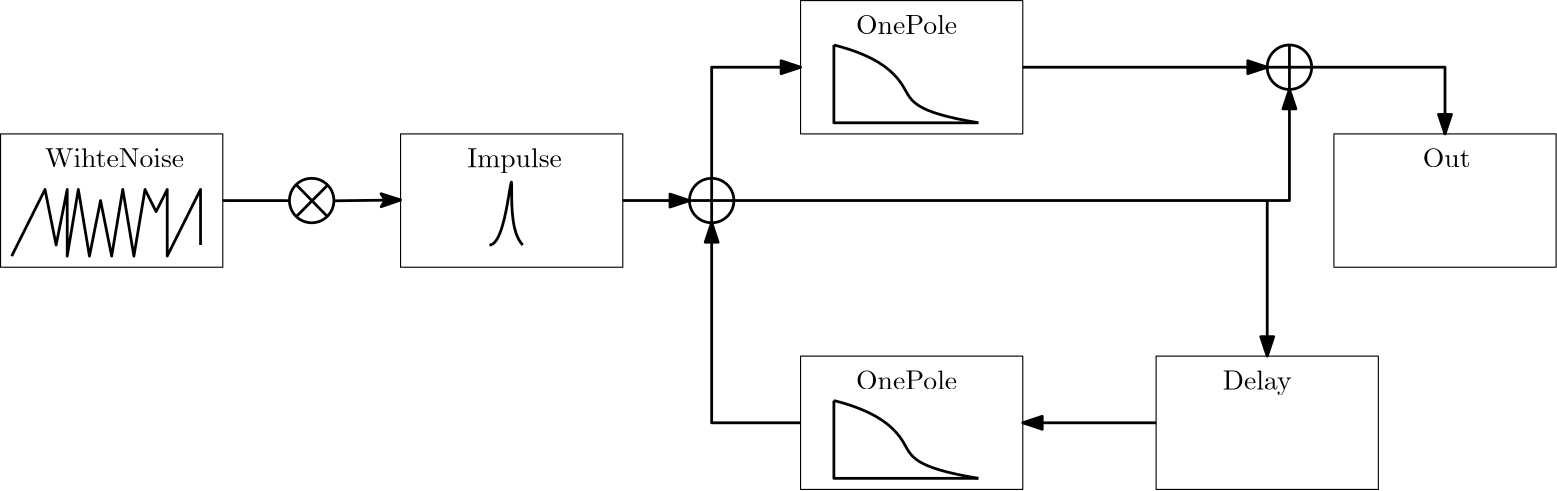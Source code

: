 <?xml version="1.0"?>
<!DOCTYPE ipe SYSTEM "ipe.dtd">
<ipe version="70218" creator="Ipe 7.2.24">
<info created="D:20220311030130" modified="D:20220622170648"/>
<ipestyle name="basic">
<symbol name="arrow/arc(spx)">
<path stroke="sym-stroke" fill="sym-stroke" pen="sym-pen">
0 0 m
-1 0.333 l
-1 -0.333 l
h
</path>
</symbol>
<symbol name="arrow/farc(spx)">
<path stroke="sym-stroke" fill="white" pen="sym-pen">
0 0 m
-1 0.333 l
-1 -0.333 l
h
</path>
</symbol>
<symbol name="arrow/ptarc(spx)">
<path stroke="sym-stroke" fill="sym-stroke" pen="sym-pen">
0 0 m
-1 0.333 l
-0.8 0 l
-1 -0.333 l
h
</path>
</symbol>
<symbol name="arrow/fptarc(spx)">
<path stroke="sym-stroke" fill="white" pen="sym-pen">
0 0 m
-1 0.333 l
-0.8 0 l
-1 -0.333 l
h
</path>
</symbol>
<symbol name="mark/circle(sx)" transformations="translations">
<path fill="sym-stroke">
0.6 0 0 0.6 0 0 e
0.4 0 0 0.4 0 0 e
</path>
</symbol>
<symbol name="mark/disk(sx)" transformations="translations">
<path fill="sym-stroke">
0.6 0 0 0.6 0 0 e
</path>
</symbol>
<symbol name="mark/fdisk(sfx)" transformations="translations">
<group>
<path fill="sym-fill">
0.5 0 0 0.5 0 0 e
</path>
<path fill="sym-stroke" fillrule="eofill">
0.6 0 0 0.6 0 0 e
0.4 0 0 0.4 0 0 e
</path>
</group>
</symbol>
<symbol name="mark/box(sx)" transformations="translations">
<path fill="sym-stroke" fillrule="eofill">
-0.6 -0.6 m
0.6 -0.6 l
0.6 0.6 l
-0.6 0.6 l
h
-0.4 -0.4 m
0.4 -0.4 l
0.4 0.4 l
-0.4 0.4 l
h
</path>
</symbol>
<symbol name="mark/square(sx)" transformations="translations">
<path fill="sym-stroke">
-0.6 -0.6 m
0.6 -0.6 l
0.6 0.6 l
-0.6 0.6 l
h
</path>
</symbol>
<symbol name="mark/fsquare(sfx)" transformations="translations">
<group>
<path fill="sym-fill">
-0.5 -0.5 m
0.5 -0.5 l
0.5 0.5 l
-0.5 0.5 l
h
</path>
<path fill="sym-stroke" fillrule="eofill">
-0.6 -0.6 m
0.6 -0.6 l
0.6 0.6 l
-0.6 0.6 l
h
-0.4 -0.4 m
0.4 -0.4 l
0.4 0.4 l
-0.4 0.4 l
h
</path>
</group>
</symbol>
<symbol name="mark/cross(sx)" transformations="translations">
<group>
<path fill="sym-stroke">
-0.43 -0.57 m
0.57 0.43 l
0.43 0.57 l
-0.57 -0.43 l
h
</path>
<path fill="sym-stroke">
-0.43 0.57 m
0.57 -0.43 l
0.43 -0.57 l
-0.57 0.43 l
h
</path>
</group>
</symbol>
<symbol name="arrow/fnormal(spx)">
<path stroke="sym-stroke" fill="white" pen="sym-pen">
0 0 m
-1 0.333 l
-1 -0.333 l
h
</path>
</symbol>
<symbol name="arrow/pointed(spx)">
<path stroke="sym-stroke" fill="sym-stroke" pen="sym-pen">
0 0 m
-1 0.333 l
-0.8 0 l
-1 -0.333 l
h
</path>
</symbol>
<symbol name="arrow/fpointed(spx)">
<path stroke="sym-stroke" fill="white" pen="sym-pen">
0 0 m
-1 0.333 l
-0.8 0 l
-1 -0.333 l
h
</path>
</symbol>
<symbol name="arrow/linear(spx)">
<path stroke="sym-stroke" pen="sym-pen">
-1 0.333 m
0 0 l
-1 -0.333 l
</path>
</symbol>
<symbol name="arrow/fdouble(spx)">
<path stroke="sym-stroke" fill="white" pen="sym-pen">
0 0 m
-1 0.333 l
-1 -0.333 l
h
-1 0 m
-2 0.333 l
-2 -0.333 l
h
</path>
</symbol>
<symbol name="arrow/double(spx)">
<path stroke="sym-stroke" fill="sym-stroke" pen="sym-pen">
0 0 m
-1 0.333 l
-1 -0.333 l
h
-1 0 m
-2 0.333 l
-2 -0.333 l
h
</path>
</symbol>
<symbol name="arrow/mid-normal(spx)">
<path stroke="sym-stroke" fill="sym-stroke" pen="sym-pen">
0.5 0 m
-0.5 0.333 l
-0.5 -0.333 l
h
</path>
</symbol>
<symbol name="arrow/mid-fnormal(spx)">
<path stroke="sym-stroke" fill="white" pen="sym-pen">
0.5 0 m
-0.5 0.333 l
-0.5 -0.333 l
h
</path>
</symbol>
<symbol name="arrow/mid-pointed(spx)">
<path stroke="sym-stroke" fill="sym-stroke" pen="sym-pen">
0.5 0 m
-0.5 0.333 l
-0.3 0 l
-0.5 -0.333 l
h
</path>
</symbol>
<symbol name="arrow/mid-fpointed(spx)">
<path stroke="sym-stroke" fill="white" pen="sym-pen">
0.5 0 m
-0.5 0.333 l
-0.3 0 l
-0.5 -0.333 l
h
</path>
</symbol>
<symbol name="arrow/mid-double(spx)">
<path stroke="sym-stroke" fill="sym-stroke" pen="sym-pen">
1 0 m
0 0.333 l
0 -0.333 l
h
0 0 m
-1 0.333 l
-1 -0.333 l
h
</path>
</symbol>
<symbol name="arrow/mid-fdouble(spx)">
<path stroke="sym-stroke" fill="white" pen="sym-pen">
1 0 m
0 0.333 l
0 -0.333 l
h
0 0 m
-1 0.333 l
-1 -0.333 l
h
</path>
</symbol>
<anglesize name="22.5 deg" value="22.5"/>
<anglesize name="30 deg" value="30"/>
<anglesize name="45 deg" value="45"/>
<anglesize name="60 deg" value="60"/>
<anglesize name="90 deg" value="90"/>
<arrowsize name="large" value="10"/>
<arrowsize name="small" value="5"/>
<arrowsize name="tiny" value="3"/>
<color name="blue" value="0 0 1"/>
<color name="brown" value="0.647 0.165 0.165"/>
<color name="darkblue" value="0 0 0.545"/>
<color name="darkcyan" value="0 0.545 0.545"/>
<color name="darkgray" value="0.663"/>
<color name="darkgreen" value="0 0.392 0"/>
<color name="darkmagenta" value="0.545 0 0.545"/>
<color name="darkorange" value="1 0.549 0"/>
<color name="darkred" value="0.545 0 0"/>
<color name="gold" value="1 0.843 0"/>
<color name="gray" value="0.745"/>
<color name="green" value="0 1 0"/>
<color name="lightblue" value="0.678 0.847 0.902"/>
<color name="lightcyan" value="0.878 1 1"/>
<color name="lightgray" value="0.827"/>
<color name="lightgreen" value="0.565 0.933 0.565"/>
<color name="lightyellow" value="1 1 0.878"/>
<color name="navy" value="0 0 0.502"/>
<color name="orange" value="1 0.647 0"/>
<color name="pink" value="1 0.753 0.796"/>
<color name="purple" value="0.627 0.125 0.941"/>
<color name="red" value="1 0 0"/>
<color name="seagreen" value="0.18 0.545 0.341"/>
<color name="turquoise" value="0.251 0.878 0.816"/>
<color name="violet" value="0.933 0.51 0.933"/>
<color name="yellow" value="1 1 0"/>
<dashstyle name="dash dot dotted" value="[4 2 1 2 1 2] 0"/>
<dashstyle name="dash dotted" value="[4 2 1 2] 0"/>
<dashstyle name="dashed" value="[4] 0"/>
<dashstyle name="dotted" value="[1 3] 0"/>
<gridsize name="10 pts (~3.5 mm)" value="10"/>
<gridsize name="14 pts (~5 mm)" value="14"/>
<gridsize name="16 pts (~6 mm)" value="16"/>
<gridsize name="20 pts (~7 mm)" value="20"/>
<gridsize name="28 pts (~10 mm)" value="28"/>
<gridsize name="32 pts (~12 mm)" value="32"/>
<gridsize name="4 pts" value="4"/>
<gridsize name="56 pts (~20 mm)" value="56"/>
<gridsize name="8 pts (~3 mm)" value="8"/>
<opacity name="10%" value="0.1"/>
<opacity name="30%" value="0.3"/>
<opacity name="50%" value="0.5"/>
<opacity name="75%" value="0.75"/>
<pen name="fat" value="1.2"/>
<pen name="heavier" value="0.8"/>
<pen name="ultrafat" value="2"/>
<symbolsize name="large" value="5"/>
<symbolsize name="small" value="2"/>
<symbolsize name="tiny" value="1.1"/>
<textsize name="Huge" value="\Huge"/>
<textsize name="LARGE" value="\LARGE"/>
<textsize name="Large" value="\Large"/>
<textsize name="footnote" value="\footnotesize"/>
<textsize name="huge" value="\huge"/>
<textsize name="large" value="\large"/>
<textsize name="small" value="\small"/>
<textsize name="tiny" value="\tiny"/>
<textstyle name="center" begin="\begin{center}" end="\end{center}"/>
<textstyle name="item" begin="\begin{itemize}\item{}" end="\end{itemize}"/>
<textstyle name="itemize" begin="\begin{itemize}" end="\end{itemize}"/>
<tiling name="falling" angle="-60" step="4" width="1"/>
<tiling name="rising" angle="30" step="4" width="1"/>
</ipestyle>
<page>
<layer name="alpha"/>
<view layers="alpha" active="alpha"/>
<path layer="alpha" matrix="1 0 0 1 -64 0" stroke="black">
80 784 m
80 736 l
160 736 l
160 784 l
h
</path>
<text matrix="1 0 0 1 -80 -8" transformations="translations" pos="112 780" stroke="black" type="label" width="50.145" height="6.918" depth="0" valign="baseline">WihteNoise</text>
<path matrix="1 0 0 1 80 0" stroke="black">
80 784 m
80 736 l
160 736 l
160 784 l
h
</path>
<text matrix="1 0 0 1 72 -8" transformations="translations" pos="112 780" stroke="black" type="label" width="34.094" height="6.926" depth="1.93" valign="baseline">Impulse</text>
<path matrix="1 0 0 1 -64 0" stroke="black" pen="1">
8 0 0 8 192 760 e
</path>
<path matrix="1 0 0 1 -64 0" stroke="black" pen="1">
197.755 765.557 m
186.459 754.229 l
</path>
<path matrix="1 0 0 1 -64 0" stroke="black" pen="1">
186.419 765.731 m
197.615 754.302 l
</path>
<path matrix="1 0 0 1 -64 0" stroke="black" pen="1">
160 759.994 m
184 759.974 l
</path>
<path matrix="1 0 0 1 -64 0" stroke="black" pen="1" arrow="ptarc/normal">
199.999 759.909 m
224 760.209 l
</path>
<path matrix="1 0 0 1 416 0" stroke="black">
80 784 m
80 736 l
160 736 l
160 784 l
h
</path>
<text matrix="1 0 0 1 416 -8" transformations="translations" pos="112 780" stroke="black" type="label" width="17.158" height="6.808" depth="0" valign="baseline">Out</text>
<path matrix="1 0 0 1 -64 0" transformations="rigid" stroke="black" pen="1">
84 740 m
96 764 l
100 744 l
104 764 l
104 740 l
108 764 l
112 740 l
116 760 l
120 740 l
124 764 l
128 740 l
132 764 l
136 756 l
140 764 l
140 740 l
148 756 l
152 764 l
152 744 l
</path>
<path matrix="1 0 0 1 -36 0" transformations="rigid" stroke="black" pen="1">
228 744 m
232 744
236 768
236 768
236 748
240 744 c
</path>
<path matrix="1 0 0 1 352 -80" stroke="black">
80 784 m
80 736 l
160 736 l
160 784 l
h
</path>
<text matrix="1 0 0 1 344 -88" transformations="translations" pos="112 780" stroke="black" type="label" width="24.768" height="6.926" depth="1.93" valign="baseline">Delay</text>
<path matrix="1 0 0 1 224 -80" stroke="black">
80 784 m
80 736 l
160 736 l
160 784 l
h
</path>
<text matrix="1 0 0 1 212 -88" transformations="translations" pos="112 780" stroke="black" type="label" width="36.391" height="6.918" depth="0" valign="baseline">OnePole</text>
<path matrix="1 0 0 1 144 0" transformations="rigid" stroke="black" pen="1" arrow="normal/normal">
288 680 m
240 680 l
</path>
<path matrix="1 0 0 1 144 0" transformations="rigid" stroke="black" pen="1">
172 688 m
188 684
200 672
200 664
224 660 c
</path>
<path matrix="1 0 0 1 144 0" transformations="rigid" stroke="black" pen="1">
172 688 m
172 660 l
224 660 l
</path>
<path matrix="1 0 0 1 80 0" stroke="black" pen="1">
8 0 0 8 192 760 e
</path>
<path transformations="rigid" stroke="black" pen="1">
272 768 m
272 752 l
</path>
<path transformations="rigid" stroke="black" pen="1">
264 760 m
280 760 l
</path>
<path transformations="rigid" stroke="black" pen="1" arrow="normal/normal">
240 760 m
264 760 l
</path>
<path transformations="rigid" stroke="black" pen="1" arrow="normal/normal">
304 680 m
272 680 l
272 752 l
</path>
<path transformations="rigid" stroke="black" pen="1" arrow="normal/normal">
280 760 m
472 760 l
472 704 l
</path>
<path matrix="1 0 0 1 224 48" stroke="black">
80 784 m
80 736 l
160 736 l
160 784 l
h
</path>
<text matrix="1 0 0 1 212 40" transformations="translations" pos="112 780" stroke="black" type="label" width="36.391" height="6.918" depth="0" valign="baseline">OnePole</text>
<path matrix="1 0 0 1 144 128" transformations="rigid" stroke="black" pen="1">
172 688 m
188 684
200 672
200 664
224 660 c
</path>
<path matrix="1 0 0 1 144 128" transformations="rigid" stroke="black" pen="1">
172 688 m
172 660 l
224 660 l
</path>
<path transformations="rigid" stroke="black" pen="1" arrow="normal/normal">
272 768 m
272 808 l
304 808 l
</path>
<path matrix="1 0 0 1 288 48" stroke="black" pen="1">
8 0 0 8 192 760 e
</path>
<path matrix="1 0 0 1 208 48" transformations="rigid" stroke="black" pen="1">
272 768 m
272 752 l
</path>
<path matrix="1 0 0 1 208 48" transformations="rigid" stroke="black" pen="1">
264 760 m
280 760 l
</path>
<path transformations="rigid" stroke="black" pen="1" arrow="normal/normal">
472 760 m
480 760 l
480 800 l
</path>
<path transformations="rigid" stroke="black" pen="1" arrow="normal/normal">
384 808 m
472 808 l
</path>
<path transformations="rigid" stroke="black" pen="1" arrow="normal/normal">
488 808 m
536 808 l
536 784 l
</path>
</page>
</ipe>
